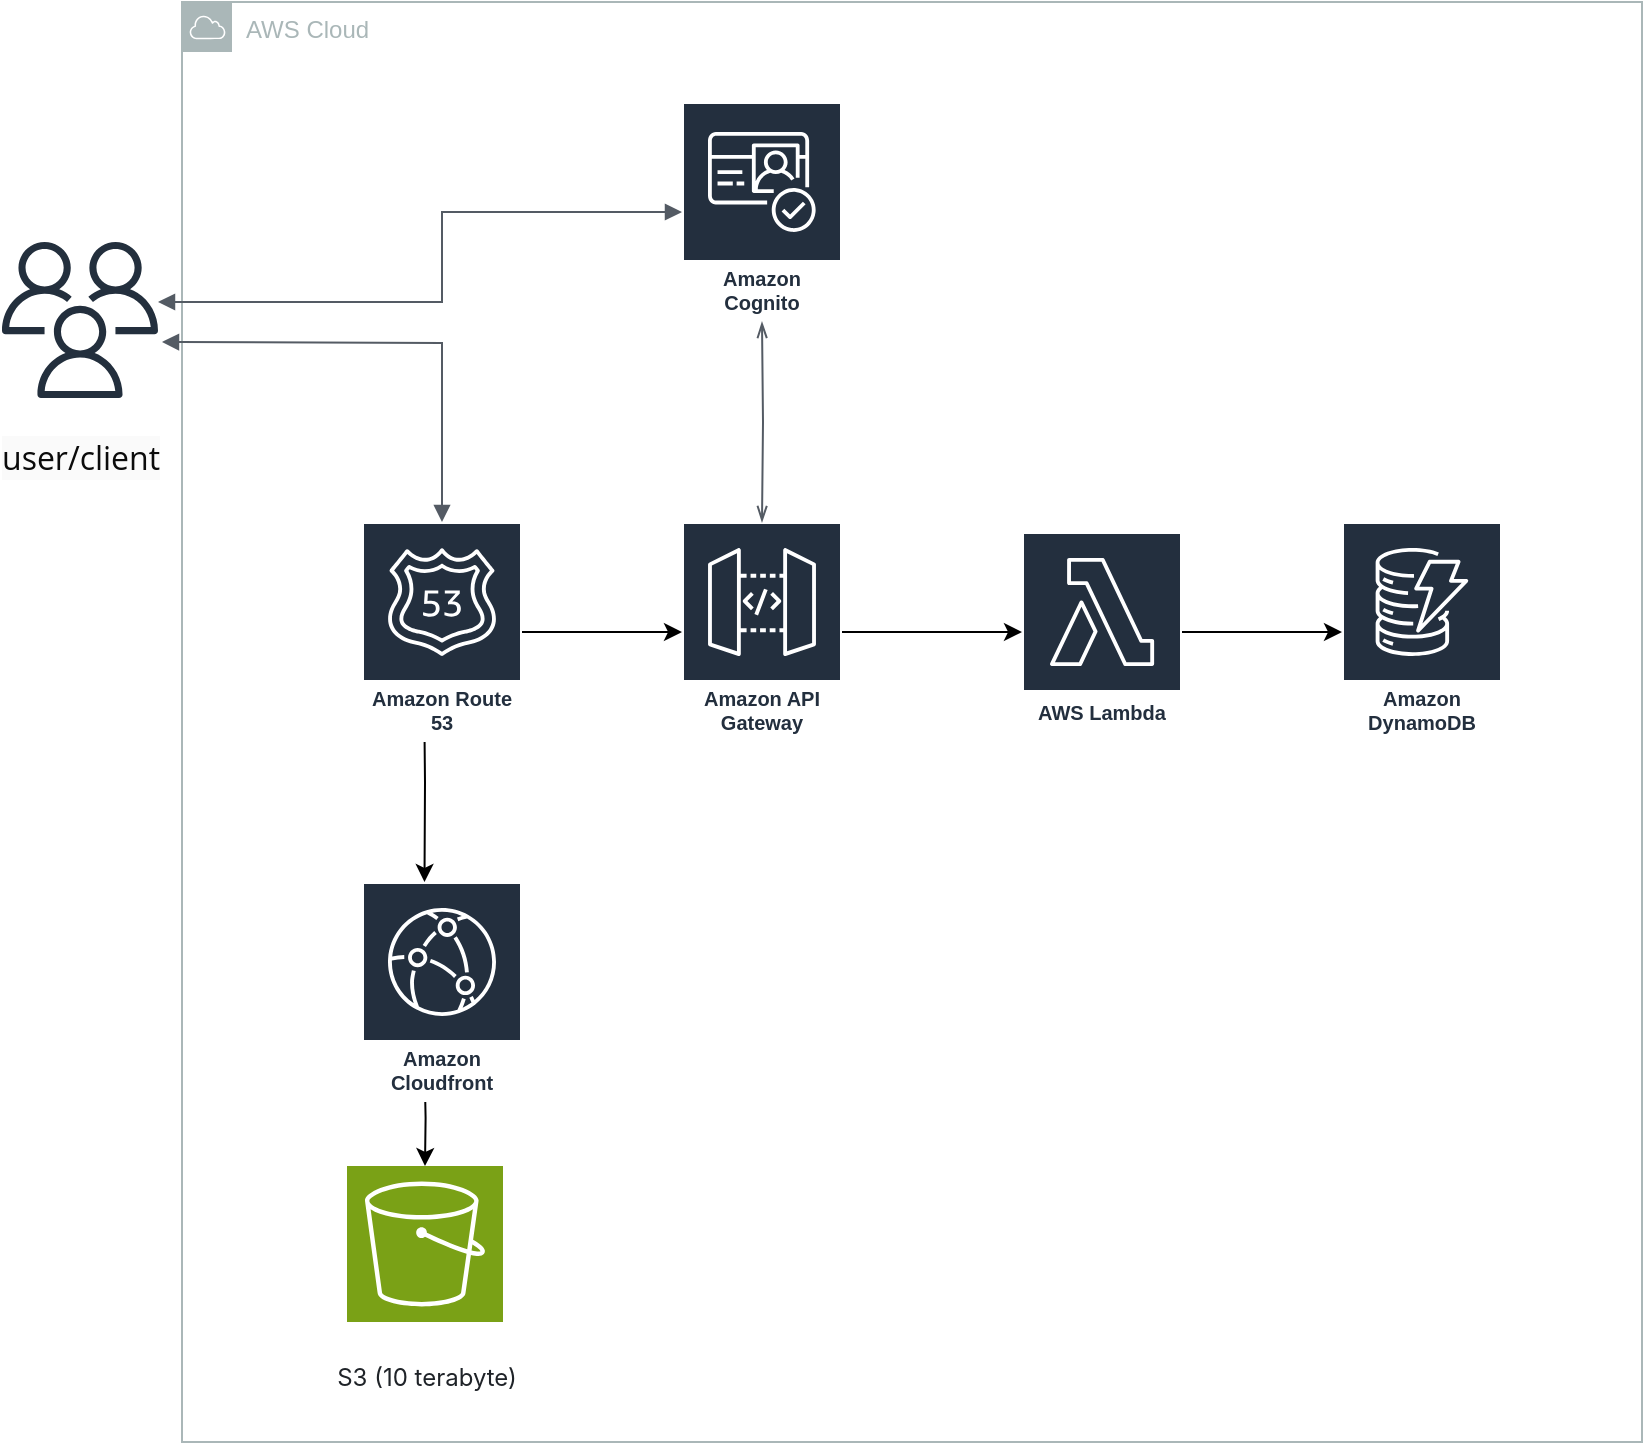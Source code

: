 <mxfile version="24.5.5" type="device">
  <diagram id="Ht1M8jgEwFfnCIfOTk4-" name="Page-1">
    <mxGraphModel dx="1434" dy="892" grid="1" gridSize="10" guides="1" tooltips="1" connect="1" arrows="1" fold="1" page="1" pageScale="1" pageWidth="1169" pageHeight="827" math="0" shadow="0">
      <root>
        <mxCell id="0" />
        <mxCell id="1" parent="0" />
        <mxCell id="MgqHbQgm-rk8mYWrrvFS-45" value="AWS Cloud" style="sketch=0;outlineConnect=0;gradientColor=none;html=1;whiteSpace=wrap;fontSize=12;fontStyle=0;shape=mxgraph.aws4.group;grIcon=mxgraph.aws4.group_aws_cloud;strokeColor=#AAB7B8;fillColor=none;verticalAlign=top;align=left;spacingLeft=30;fontColor=#AAB7B8;dashed=0;" vertex="1" parent="1">
          <mxGeometry x="180" y="30" width="730" height="720" as="geometry" />
        </mxCell>
        <mxCell id="MgqHbQgm-rk8mYWrrvFS-3" value="&#xa;&lt;span style=&quot;color: rgb(31, 35, 40); font-family: -apple-system, BlinkMacSystemFont, &amp;quot;Segoe UI&amp;quot;, &amp;quot;Noto Sans&amp;quot;, Helvetica, Arial, sans-serif, &amp;quot;Apple Color Emoji&amp;quot;, &amp;quot;Segoe UI Emoji&amp;quot;; font-size: 12px; font-style: normal; font-variant-ligatures: normal; font-variant-caps: normal; font-weight: 400; letter-spacing: normal; orphans: 2; text-align: start; text-indent: 0px; text-transform: none; widows: 2; word-spacing: 0px; -webkit-text-stroke-width: 0px; white-space: nowrap; background-color: rgb(255, 255, 255); text-decoration-thickness: initial; text-decoration-style: initial; text-decoration-color: initial; display: inline !important; float: none;&quot;&gt;S3 (10 terabyte)&lt;/span&gt;&#xa;&#xa;" style="sketch=0;points=[[0,0,0],[0.25,0,0],[0.5,0,0],[0.75,0,0],[1,0,0],[0,1,0],[0.25,1,0],[0.5,1,0],[0.75,1,0],[1,1,0],[0,0.25,0],[0,0.5,0],[0,0.75,0],[1,0.25,0],[1,0.5,0],[1,0.75,0]];outlineConnect=0;fontColor=#232F3E;fillColor=#7AA116;strokeColor=#ffffff;dashed=0;verticalLabelPosition=bottom;verticalAlign=top;align=center;html=1;fontSize=12;fontStyle=0;aspect=fixed;shape=mxgraph.aws4.resourceIcon;resIcon=mxgraph.aws4.s3;" vertex="1" parent="1">
          <mxGeometry x="262.5" y="612" width="78" height="78" as="geometry" />
        </mxCell>
        <mxCell id="MgqHbQgm-rk8mYWrrvFS-4" style="edgeStyle=orthogonalEdgeStyle;rounded=0;orthogonalLoop=1;jettySize=auto;html=1;entryX=0.5;entryY=0;entryDx=0;entryDy=0;entryPerimeter=0;" edge="1" parent="1">
          <mxGeometry relative="1" as="geometry">
            <mxPoint x="301" y="369" as="sourcePoint" />
            <mxPoint x="301.25" y="470" as="targetPoint" />
          </mxGeometry>
        </mxCell>
        <mxCell id="MgqHbQgm-rk8mYWrrvFS-5" style="edgeStyle=orthogonalEdgeStyle;rounded=0;orthogonalLoop=1;jettySize=auto;html=1;entryX=0.5;entryY=0;entryDx=0;entryDy=0;entryPerimeter=0;" edge="1" parent="1" target="MgqHbQgm-rk8mYWrrvFS-3">
          <mxGeometry relative="1" as="geometry">
            <mxPoint x="301.3" y="563" as="sourcePoint" />
          </mxGeometry>
        </mxCell>
        <mxCell id="MgqHbQgm-rk8mYWrrvFS-7" value="&#xa;&lt;span style=&quot;color: rgb(11, 11, 11); font-family: &amp;quot;Open Sans&amp;quot;, sans-serif; font-size: medium; font-style: normal; font-variant-ligatures: normal; font-variant-caps: normal; font-weight: 400; letter-spacing: normal; orphans: 2; text-align: left; text-indent: 0px; text-transform: none; widows: 2; word-spacing: 0px; -webkit-text-stroke-width: 0px; white-space: normal; background-color: rgb(250, 250, 250); text-decoration-thickness: initial; text-decoration-style: initial; text-decoration-color: initial; display: inline !important; float: none;&quot;&gt;user/client&lt;/span&gt;&#xa;&#xa;" style="sketch=0;outlineConnect=0;fontColor=#232F3E;gradientColor=none;fillColor=#232F3D;strokeColor=none;dashed=0;verticalLabelPosition=bottom;verticalAlign=top;align=center;html=1;fontSize=12;fontStyle=0;aspect=fixed;pointerEvents=1;shape=mxgraph.aws4.users;" vertex="1" parent="1">
          <mxGeometry x="90" y="150" width="78" height="78" as="geometry" />
        </mxCell>
        <mxCell id="MgqHbQgm-rk8mYWrrvFS-53" style="edgeStyle=orthogonalEdgeStyle;rounded=0;orthogonalLoop=1;jettySize=auto;html=1;" edge="1" parent="1" source="MgqHbQgm-rk8mYWrrvFS-46" target="MgqHbQgm-rk8mYWrrvFS-52">
          <mxGeometry relative="1" as="geometry" />
        </mxCell>
        <mxCell id="MgqHbQgm-rk8mYWrrvFS-46" value="Amazon API Gateway" style="sketch=0;outlineConnect=0;fontColor=#232F3E;gradientColor=none;strokeColor=#ffffff;fillColor=#232F3E;dashed=0;verticalLabelPosition=middle;verticalAlign=bottom;align=center;html=1;whiteSpace=wrap;fontSize=10;fontStyle=1;spacing=3;shape=mxgraph.aws4.productIcon;prIcon=mxgraph.aws4.api_gateway;" vertex="1" parent="1">
          <mxGeometry x="430" y="290" width="80" height="110" as="geometry" />
        </mxCell>
        <mxCell id="MgqHbQgm-rk8mYWrrvFS-47" value="Amazon Cognito" style="sketch=0;outlineConnect=0;fontColor=#232F3E;gradientColor=none;strokeColor=#ffffff;fillColor=#232F3E;dashed=0;verticalLabelPosition=middle;verticalAlign=bottom;align=center;html=1;whiteSpace=wrap;fontSize=10;fontStyle=1;spacing=3;shape=mxgraph.aws4.productIcon;prIcon=mxgraph.aws4.cognito;" vertex="1" parent="1">
          <mxGeometry x="430" y="80" width="80" height="110" as="geometry" />
        </mxCell>
        <mxCell id="MgqHbQgm-rk8mYWrrvFS-51" style="edgeStyle=orthogonalEdgeStyle;rounded=0;orthogonalLoop=1;jettySize=auto;html=1;" edge="1" parent="1" source="MgqHbQgm-rk8mYWrrvFS-48" target="MgqHbQgm-rk8mYWrrvFS-46">
          <mxGeometry relative="1" as="geometry" />
        </mxCell>
        <mxCell id="MgqHbQgm-rk8mYWrrvFS-48" value="Amazon Route 53" style="sketch=0;outlineConnect=0;fontColor=#232F3E;gradientColor=none;strokeColor=#ffffff;fillColor=#232F3E;dashed=0;verticalLabelPosition=middle;verticalAlign=bottom;align=center;html=1;whiteSpace=wrap;fontSize=10;fontStyle=1;spacing=3;shape=mxgraph.aws4.productIcon;prIcon=mxgraph.aws4.route_53;" vertex="1" parent="1">
          <mxGeometry x="270" y="290" width="80" height="110" as="geometry" />
        </mxCell>
        <mxCell id="MgqHbQgm-rk8mYWrrvFS-49" value="" style="edgeStyle=orthogonalEdgeStyle;html=1;endArrow=openThin;elbow=vertical;startArrow=openThin;startFill=0;endFill=0;strokeColor=#545B64;rounded=0;" edge="1" parent="1" target="MgqHbQgm-rk8mYWrrvFS-47">
          <mxGeometry width="100" relative="1" as="geometry">
            <mxPoint x="470" y="290" as="sourcePoint" />
            <mxPoint x="630" y="460" as="targetPoint" />
          </mxGeometry>
        </mxCell>
        <mxCell id="MgqHbQgm-rk8mYWrrvFS-50" value="" style="edgeStyle=orthogonalEdgeStyle;html=1;endArrow=block;elbow=vertical;startArrow=block;startFill=1;endFill=1;strokeColor=#545B64;rounded=0;" edge="1" parent="1" source="MgqHbQgm-rk8mYWrrvFS-7" target="MgqHbQgm-rk8mYWrrvFS-47">
          <mxGeometry width="100" relative="1" as="geometry">
            <mxPoint x="530" y="460" as="sourcePoint" />
            <mxPoint x="630" y="460" as="targetPoint" />
            <Array as="points">
              <mxPoint x="310" y="180" />
              <mxPoint x="310" y="135" />
            </Array>
          </mxGeometry>
        </mxCell>
        <mxCell id="MgqHbQgm-rk8mYWrrvFS-55" style="edgeStyle=orthogonalEdgeStyle;rounded=0;orthogonalLoop=1;jettySize=auto;html=1;" edge="1" parent="1" source="MgqHbQgm-rk8mYWrrvFS-52" target="MgqHbQgm-rk8mYWrrvFS-54">
          <mxGeometry relative="1" as="geometry" />
        </mxCell>
        <mxCell id="MgqHbQgm-rk8mYWrrvFS-52" value="AWS Lambda" style="sketch=0;outlineConnect=0;fontColor=#232F3E;gradientColor=none;strokeColor=#ffffff;fillColor=#232F3E;dashed=0;verticalLabelPosition=middle;verticalAlign=bottom;align=center;html=1;whiteSpace=wrap;fontSize=10;fontStyle=1;spacing=3;shape=mxgraph.aws4.productIcon;prIcon=mxgraph.aws4.lambda;" vertex="1" parent="1">
          <mxGeometry x="600" y="295" width="80" height="100" as="geometry" />
        </mxCell>
        <mxCell id="MgqHbQgm-rk8mYWrrvFS-54" value="Amazon DynamoDB" style="sketch=0;outlineConnect=0;fontColor=#232F3E;gradientColor=none;strokeColor=#ffffff;fillColor=#232F3E;dashed=0;verticalLabelPosition=middle;verticalAlign=bottom;align=center;html=1;whiteSpace=wrap;fontSize=10;fontStyle=1;spacing=3;shape=mxgraph.aws4.productIcon;prIcon=mxgraph.aws4.dynamodb;" vertex="1" parent="1">
          <mxGeometry x="760" y="290" width="80" height="110" as="geometry" />
        </mxCell>
        <mxCell id="MgqHbQgm-rk8mYWrrvFS-56" value="Amazon Cloudfront" style="sketch=0;outlineConnect=0;fontColor=#232F3E;gradientColor=none;strokeColor=#ffffff;fillColor=#232F3E;dashed=0;verticalLabelPosition=middle;verticalAlign=bottom;align=center;html=1;whiteSpace=wrap;fontSize=10;fontStyle=1;spacing=3;shape=mxgraph.aws4.productIcon;prIcon=mxgraph.aws4.cloudfront;" vertex="1" parent="1">
          <mxGeometry x="270" y="470" width="80" height="110" as="geometry" />
        </mxCell>
        <mxCell id="MgqHbQgm-rk8mYWrrvFS-57" value="" style="edgeStyle=orthogonalEdgeStyle;html=1;endArrow=block;elbow=vertical;startArrow=block;startFill=1;endFill=1;strokeColor=#545B64;rounded=0;" edge="1" parent="1" target="MgqHbQgm-rk8mYWrrvFS-48">
          <mxGeometry width="100" relative="1" as="geometry">
            <mxPoint x="170" y="200" as="sourcePoint" />
            <mxPoint x="270" y="200" as="targetPoint" />
          </mxGeometry>
        </mxCell>
      </root>
    </mxGraphModel>
  </diagram>
</mxfile>
